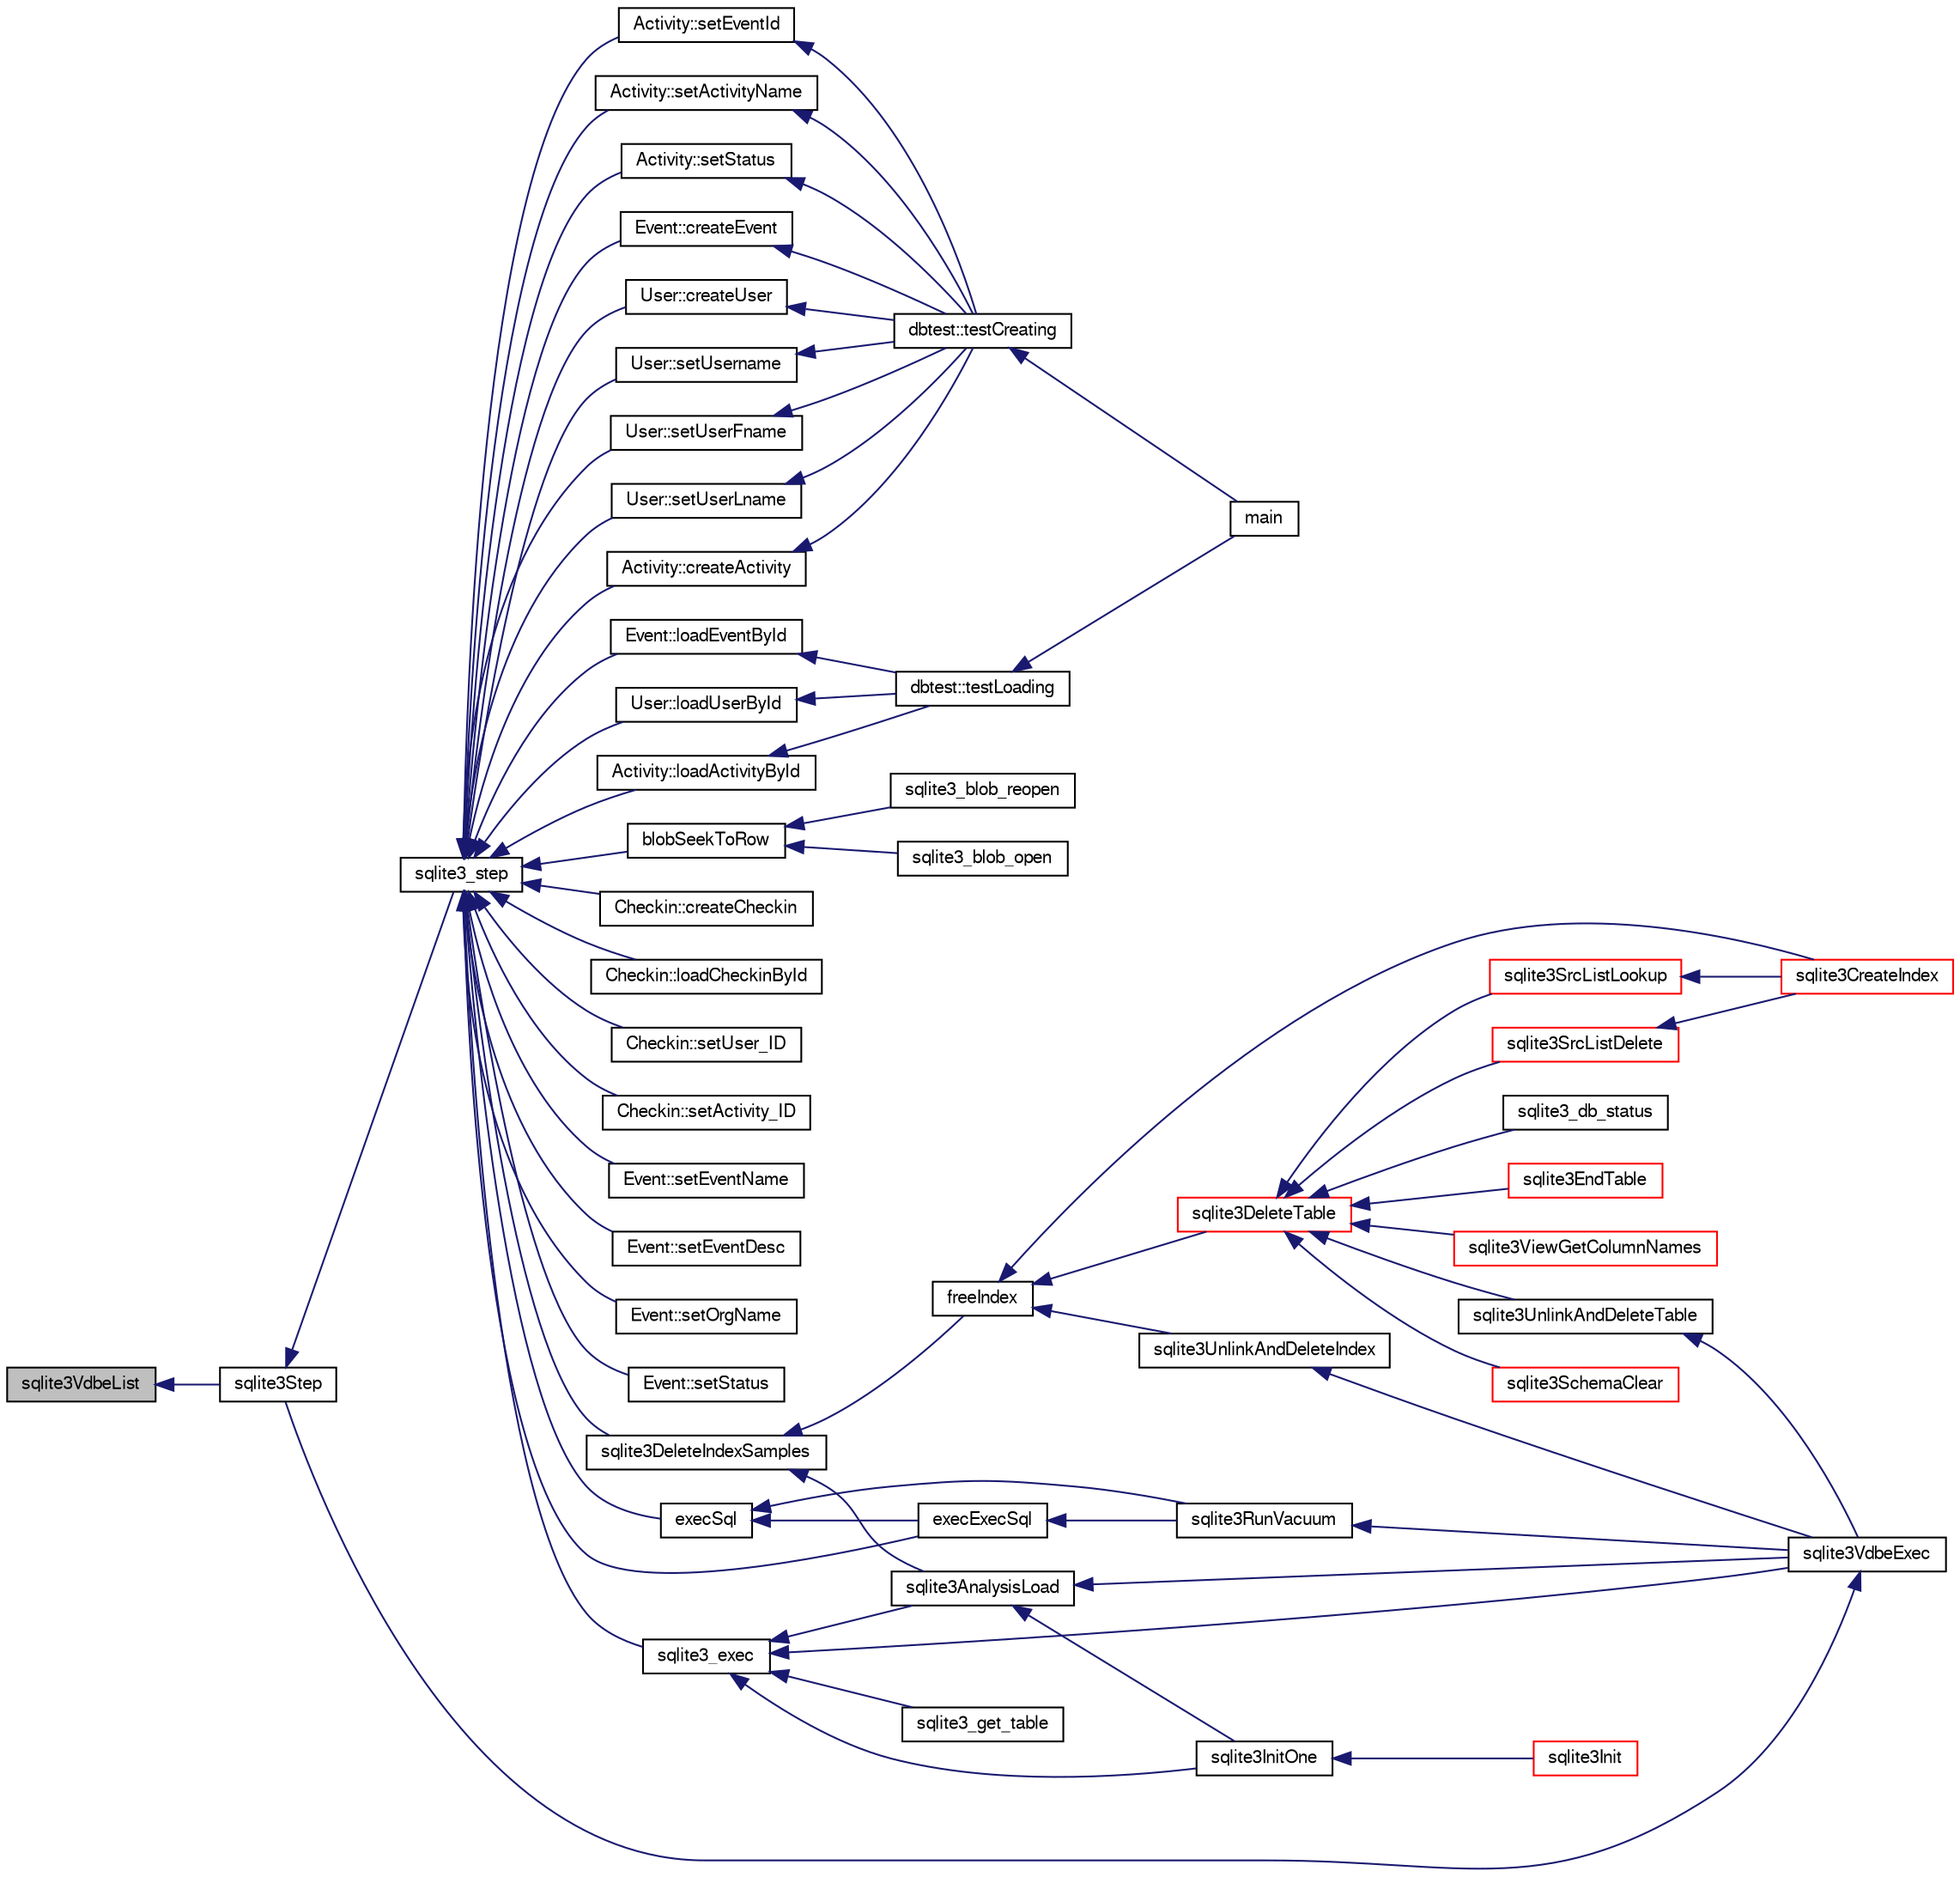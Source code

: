 digraph "sqlite3VdbeList"
{
  edge [fontname="FreeSans",fontsize="10",labelfontname="FreeSans",labelfontsize="10"];
  node [fontname="FreeSans",fontsize="10",shape=record];
  rankdir="LR";
  Node761598 [label="sqlite3VdbeList",height=0.2,width=0.4,color="black", fillcolor="grey75", style="filled", fontcolor="black"];
  Node761598 -> Node761599 [dir="back",color="midnightblue",fontsize="10",style="solid",fontname="FreeSans"];
  Node761599 [label="sqlite3Step",height=0.2,width=0.4,color="black", fillcolor="white", style="filled",URL="$sqlite3_8c.html#a3f2872e873e2758a4beedad1d5113554"];
  Node761599 -> Node761600 [dir="back",color="midnightblue",fontsize="10",style="solid",fontname="FreeSans"];
  Node761600 [label="sqlite3_step",height=0.2,width=0.4,color="black", fillcolor="white", style="filled",URL="$sqlite3_8h.html#ac1e491ce36b7471eb28387f7d3c74334"];
  Node761600 -> Node761601 [dir="back",color="midnightblue",fontsize="10",style="solid",fontname="FreeSans"];
  Node761601 [label="Activity::createActivity",height=0.2,width=0.4,color="black", fillcolor="white", style="filled",URL="$classActivity.html#a813cc5e52c14ab49b39014c134e3425b"];
  Node761601 -> Node761602 [dir="back",color="midnightblue",fontsize="10",style="solid",fontname="FreeSans"];
  Node761602 [label="dbtest::testCreating",height=0.2,width=0.4,color="black", fillcolor="white", style="filled",URL="$classdbtest.html#a8193e88a7df657069c8a6bd09c8243b7"];
  Node761602 -> Node761603 [dir="back",color="midnightblue",fontsize="10",style="solid",fontname="FreeSans"];
  Node761603 [label="main",height=0.2,width=0.4,color="black", fillcolor="white", style="filled",URL="$test_8cpp.html#ae66f6b31b5ad750f1fe042a706a4e3d4"];
  Node761600 -> Node761604 [dir="back",color="midnightblue",fontsize="10",style="solid",fontname="FreeSans"];
  Node761604 [label="Activity::loadActivityById",height=0.2,width=0.4,color="black", fillcolor="white", style="filled",URL="$classActivity.html#abe4ffb4f08a47212ebf9013259d9e7fd"];
  Node761604 -> Node761605 [dir="back",color="midnightblue",fontsize="10",style="solid",fontname="FreeSans"];
  Node761605 [label="dbtest::testLoading",height=0.2,width=0.4,color="black", fillcolor="white", style="filled",URL="$classdbtest.html#a6f98d82a2c8e2b9040848763504ddae1"];
  Node761605 -> Node761603 [dir="back",color="midnightblue",fontsize="10",style="solid",fontname="FreeSans"];
  Node761600 -> Node761606 [dir="back",color="midnightblue",fontsize="10",style="solid",fontname="FreeSans"];
  Node761606 [label="Activity::setEventId",height=0.2,width=0.4,color="black", fillcolor="white", style="filled",URL="$classActivity.html#adb1d0fd0d08f473e068f0a4086bfa9ca"];
  Node761606 -> Node761602 [dir="back",color="midnightblue",fontsize="10",style="solid",fontname="FreeSans"];
  Node761600 -> Node761607 [dir="back",color="midnightblue",fontsize="10",style="solid",fontname="FreeSans"];
  Node761607 [label="Activity::setActivityName",height=0.2,width=0.4,color="black", fillcolor="white", style="filled",URL="$classActivity.html#a62dc3737b33915a36086f9dd26d16a81"];
  Node761607 -> Node761602 [dir="back",color="midnightblue",fontsize="10",style="solid",fontname="FreeSans"];
  Node761600 -> Node761608 [dir="back",color="midnightblue",fontsize="10",style="solid",fontname="FreeSans"];
  Node761608 [label="Activity::setStatus",height=0.2,width=0.4,color="black", fillcolor="white", style="filled",URL="$classActivity.html#af618135a7738f4d2a7ee147a8ef912ea"];
  Node761608 -> Node761602 [dir="back",color="midnightblue",fontsize="10",style="solid",fontname="FreeSans"];
  Node761600 -> Node761609 [dir="back",color="midnightblue",fontsize="10",style="solid",fontname="FreeSans"];
  Node761609 [label="Checkin::createCheckin",height=0.2,width=0.4,color="black", fillcolor="white", style="filled",URL="$classCheckin.html#a4e40acdf7fff0e607f6de4f24f3a163c"];
  Node761600 -> Node761610 [dir="back",color="midnightblue",fontsize="10",style="solid",fontname="FreeSans"];
  Node761610 [label="Checkin::loadCheckinById",height=0.2,width=0.4,color="black", fillcolor="white", style="filled",URL="$classCheckin.html#a3461f70ea6c68475225f2a07f78a21e0"];
  Node761600 -> Node761611 [dir="back",color="midnightblue",fontsize="10",style="solid",fontname="FreeSans"];
  Node761611 [label="Checkin::setUser_ID",height=0.2,width=0.4,color="black", fillcolor="white", style="filled",URL="$classCheckin.html#a76ab640f4f912876dbebf183db5359c6"];
  Node761600 -> Node761612 [dir="back",color="midnightblue",fontsize="10",style="solid",fontname="FreeSans"];
  Node761612 [label="Checkin::setActivity_ID",height=0.2,width=0.4,color="black", fillcolor="white", style="filled",URL="$classCheckin.html#ab2ff3ec2604ec73a42af25874a00b232"];
  Node761600 -> Node761613 [dir="back",color="midnightblue",fontsize="10",style="solid",fontname="FreeSans"];
  Node761613 [label="Event::createEvent",height=0.2,width=0.4,color="black", fillcolor="white", style="filled",URL="$classEvent.html#a77adb9f4a46ffb32c2d931f0691f5903"];
  Node761613 -> Node761602 [dir="back",color="midnightblue",fontsize="10",style="solid",fontname="FreeSans"];
  Node761600 -> Node761614 [dir="back",color="midnightblue",fontsize="10",style="solid",fontname="FreeSans"];
  Node761614 [label="Event::loadEventById",height=0.2,width=0.4,color="black", fillcolor="white", style="filled",URL="$classEvent.html#afa66cea33f722dbeecb69cc98fdea055"];
  Node761614 -> Node761605 [dir="back",color="midnightblue",fontsize="10",style="solid",fontname="FreeSans"];
  Node761600 -> Node761615 [dir="back",color="midnightblue",fontsize="10",style="solid",fontname="FreeSans"];
  Node761615 [label="Event::setEventName",height=0.2,width=0.4,color="black", fillcolor="white", style="filled",URL="$classEvent.html#a10596b6ca077df05184e30d62b08729d"];
  Node761600 -> Node761616 [dir="back",color="midnightblue",fontsize="10",style="solid",fontname="FreeSans"];
  Node761616 [label="Event::setEventDesc",height=0.2,width=0.4,color="black", fillcolor="white", style="filled",URL="$classEvent.html#ae36b8377dcae792f1c5c4726024c981b"];
  Node761600 -> Node761617 [dir="back",color="midnightblue",fontsize="10",style="solid",fontname="FreeSans"];
  Node761617 [label="Event::setOrgName",height=0.2,width=0.4,color="black", fillcolor="white", style="filled",URL="$classEvent.html#a19aac0f776bd764563a54977656cf680"];
  Node761600 -> Node761618 [dir="back",color="midnightblue",fontsize="10",style="solid",fontname="FreeSans"];
  Node761618 [label="Event::setStatus",height=0.2,width=0.4,color="black", fillcolor="white", style="filled",URL="$classEvent.html#ab0a6b9285af0f4172eb841e2b80f8972"];
  Node761600 -> Node761619 [dir="back",color="midnightblue",fontsize="10",style="solid",fontname="FreeSans"];
  Node761619 [label="blobSeekToRow",height=0.2,width=0.4,color="black", fillcolor="white", style="filled",URL="$sqlite3_8c.html#afff57e13332b98c8a44a7cebe38962ab"];
  Node761619 -> Node761620 [dir="back",color="midnightblue",fontsize="10",style="solid",fontname="FreeSans"];
  Node761620 [label="sqlite3_blob_open",height=0.2,width=0.4,color="black", fillcolor="white", style="filled",URL="$sqlite3_8h.html#adb8ad839a5bdd62a43785132bc7dd518"];
  Node761619 -> Node761621 [dir="back",color="midnightblue",fontsize="10",style="solid",fontname="FreeSans"];
  Node761621 [label="sqlite3_blob_reopen",height=0.2,width=0.4,color="black", fillcolor="white", style="filled",URL="$sqlite3_8h.html#abc77c24fdc0150138490359a94360f7e"];
  Node761600 -> Node761622 [dir="back",color="midnightblue",fontsize="10",style="solid",fontname="FreeSans"];
  Node761622 [label="sqlite3DeleteIndexSamples",height=0.2,width=0.4,color="black", fillcolor="white", style="filled",URL="$sqlite3_8c.html#aaeda0302fbf61397ec009f65bed047ef"];
  Node761622 -> Node761623 [dir="back",color="midnightblue",fontsize="10",style="solid",fontname="FreeSans"];
  Node761623 [label="sqlite3AnalysisLoad",height=0.2,width=0.4,color="black", fillcolor="white", style="filled",URL="$sqlite3_8c.html#a48a2301c27e1d3d68708b9b8761b5a01"];
  Node761623 -> Node761624 [dir="back",color="midnightblue",fontsize="10",style="solid",fontname="FreeSans"];
  Node761624 [label="sqlite3VdbeExec",height=0.2,width=0.4,color="black", fillcolor="white", style="filled",URL="$sqlite3_8c.html#a8ce40a614bdc56719c4d642b1e4dfb21"];
  Node761624 -> Node761599 [dir="back",color="midnightblue",fontsize="10",style="solid",fontname="FreeSans"];
  Node761623 -> Node761625 [dir="back",color="midnightblue",fontsize="10",style="solid",fontname="FreeSans"];
  Node761625 [label="sqlite3InitOne",height=0.2,width=0.4,color="black", fillcolor="white", style="filled",URL="$sqlite3_8c.html#ac4318b25df65269906b0379251fe9b85"];
  Node761625 -> Node761626 [dir="back",color="midnightblue",fontsize="10",style="solid",fontname="FreeSans"];
  Node761626 [label="sqlite3Init",height=0.2,width=0.4,color="red", fillcolor="white", style="filled",URL="$sqlite3_8c.html#aed74e3dc765631a833f522f425ff5a48"];
  Node761622 -> Node761726 [dir="back",color="midnightblue",fontsize="10",style="solid",fontname="FreeSans"];
  Node761726 [label="freeIndex",height=0.2,width=0.4,color="black", fillcolor="white", style="filled",URL="$sqlite3_8c.html#a00907c99c18d5bcb9d0b38c077146c31"];
  Node761726 -> Node761727 [dir="back",color="midnightblue",fontsize="10",style="solid",fontname="FreeSans"];
  Node761727 [label="sqlite3UnlinkAndDeleteIndex",height=0.2,width=0.4,color="black", fillcolor="white", style="filled",URL="$sqlite3_8c.html#a889f2dcb438c56db37a6d61e9f25e244"];
  Node761727 -> Node761624 [dir="back",color="midnightblue",fontsize="10",style="solid",fontname="FreeSans"];
  Node761726 -> Node761728 [dir="back",color="midnightblue",fontsize="10",style="solid",fontname="FreeSans"];
  Node761728 [label="sqlite3DeleteTable",height=0.2,width=0.4,color="red", fillcolor="white", style="filled",URL="$sqlite3_8c.html#a7fd3d507375a381a3807f92735318973"];
  Node761728 -> Node761729 [dir="back",color="midnightblue",fontsize="10",style="solid",fontname="FreeSans"];
  Node761729 [label="sqlite3_db_status",height=0.2,width=0.4,color="black", fillcolor="white", style="filled",URL="$sqlite3_8h.html#ab64e8333313ee2e44116842711818940"];
  Node761728 -> Node761730 [dir="back",color="midnightblue",fontsize="10",style="solid",fontname="FreeSans"];
  Node761730 [label="sqlite3UnlinkAndDeleteTable",height=0.2,width=0.4,color="black", fillcolor="white", style="filled",URL="$sqlite3_8c.html#a9733677716a49de464f86fff164e9a1b"];
  Node761730 -> Node761624 [dir="back",color="midnightblue",fontsize="10",style="solid",fontname="FreeSans"];
  Node761728 -> Node761641 [dir="back",color="midnightblue",fontsize="10",style="solid",fontname="FreeSans"];
  Node761641 [label="sqlite3EndTable",height=0.2,width=0.4,color="red", fillcolor="white", style="filled",URL="$sqlite3_8c.html#a7b5f2c66c0f0b6f819d970ca389768b0"];
  Node761728 -> Node761676 [dir="back",color="midnightblue",fontsize="10",style="solid",fontname="FreeSans"];
  Node761676 [label="sqlite3ViewGetColumnNames",height=0.2,width=0.4,color="red", fillcolor="white", style="filled",URL="$sqlite3_8c.html#aebc7cd8d9e2bd174ae0a60363d3f6ce8"];
  Node761728 -> Node761731 [dir="back",color="midnightblue",fontsize="10",style="solid",fontname="FreeSans"];
  Node761731 [label="sqlite3SrcListDelete",height=0.2,width=0.4,color="red", fillcolor="white", style="filled",URL="$sqlite3_8c.html#acc250a3e5e7fd8889a16a9f28e3e7312"];
  Node761731 -> Node761638 [dir="back",color="midnightblue",fontsize="10",style="solid",fontname="FreeSans"];
  Node761638 [label="sqlite3CreateIndex",height=0.2,width=0.4,color="red", fillcolor="white", style="filled",URL="$sqlite3_8c.html#a8dbe5e590ab6c58a8c45f34f7c81e825"];
  Node761728 -> Node761808 [dir="back",color="midnightblue",fontsize="10",style="solid",fontname="FreeSans"];
  Node761808 [label="sqlite3SchemaClear",height=0.2,width=0.4,color="red", fillcolor="white", style="filled",URL="$sqlite3_8c.html#a927c603430267e42c56ab38ca221322a"];
  Node761728 -> Node761643 [dir="back",color="midnightblue",fontsize="10",style="solid",fontname="FreeSans"];
  Node761643 [label="sqlite3SrcListLookup",height=0.2,width=0.4,color="red", fillcolor="white", style="filled",URL="$sqlite3_8c.html#a6354fab5d5d3aa8a721e43d480c16701"];
  Node761643 -> Node761638 [dir="back",color="midnightblue",fontsize="10",style="solid",fontname="FreeSans"];
  Node761726 -> Node761638 [dir="back",color="midnightblue",fontsize="10",style="solid",fontname="FreeSans"];
  Node761600 -> Node761792 [dir="back",color="midnightblue",fontsize="10",style="solid",fontname="FreeSans"];
  Node761792 [label="sqlite3_exec",height=0.2,width=0.4,color="black", fillcolor="white", style="filled",URL="$sqlite3_8h.html#a97487ec8150e0bcc8fa392ab8f0e24db"];
  Node761792 -> Node761624 [dir="back",color="midnightblue",fontsize="10",style="solid",fontname="FreeSans"];
  Node761792 -> Node761623 [dir="back",color="midnightblue",fontsize="10",style="solid",fontname="FreeSans"];
  Node761792 -> Node761625 [dir="back",color="midnightblue",fontsize="10",style="solid",fontname="FreeSans"];
  Node761792 -> Node761793 [dir="back",color="midnightblue",fontsize="10",style="solid",fontname="FreeSans"];
  Node761793 [label="sqlite3_get_table",height=0.2,width=0.4,color="black", fillcolor="white", style="filled",URL="$sqlite3_8h.html#a5effeac4e12df57beaa35c5be1f61579"];
  Node761600 -> Node761783 [dir="back",color="midnightblue",fontsize="10",style="solid",fontname="FreeSans"];
  Node761783 [label="execSql",height=0.2,width=0.4,color="black", fillcolor="white", style="filled",URL="$sqlite3_8c.html#a7d16651b98a110662f4c265eff0246cb"];
  Node761783 -> Node761784 [dir="back",color="midnightblue",fontsize="10",style="solid",fontname="FreeSans"];
  Node761784 [label="execExecSql",height=0.2,width=0.4,color="black", fillcolor="white", style="filled",URL="$sqlite3_8c.html#ac1be09a6c047f21133d16378d301e0d4"];
  Node761784 -> Node761785 [dir="back",color="midnightblue",fontsize="10",style="solid",fontname="FreeSans"];
  Node761785 [label="sqlite3RunVacuum",height=0.2,width=0.4,color="black", fillcolor="white", style="filled",URL="$sqlite3_8c.html#a5e83ddc7b3e7e8e79ad5d1fc92de1d2f"];
  Node761785 -> Node761624 [dir="back",color="midnightblue",fontsize="10",style="solid",fontname="FreeSans"];
  Node761783 -> Node761785 [dir="back",color="midnightblue",fontsize="10",style="solid",fontname="FreeSans"];
  Node761600 -> Node761784 [dir="back",color="midnightblue",fontsize="10",style="solid",fontname="FreeSans"];
  Node761600 -> Node761786 [dir="back",color="midnightblue",fontsize="10",style="solid",fontname="FreeSans"];
  Node761786 [label="User::createUser",height=0.2,width=0.4,color="black", fillcolor="white", style="filled",URL="$classUser.html#a22ed673939e8cc0a136130b809bba513"];
  Node761786 -> Node761602 [dir="back",color="midnightblue",fontsize="10",style="solid",fontname="FreeSans"];
  Node761600 -> Node761787 [dir="back",color="midnightblue",fontsize="10",style="solid",fontname="FreeSans"];
  Node761787 [label="User::loadUserById",height=0.2,width=0.4,color="black", fillcolor="white", style="filled",URL="$classUser.html#a863377665b7fb83c5547dcf9727f5092"];
  Node761787 -> Node761605 [dir="back",color="midnightblue",fontsize="10",style="solid",fontname="FreeSans"];
  Node761600 -> Node761788 [dir="back",color="midnightblue",fontsize="10",style="solid",fontname="FreeSans"];
  Node761788 [label="User::setUsername",height=0.2,width=0.4,color="black", fillcolor="white", style="filled",URL="$classUser.html#aa0497022a136cb78de785b0a39ae60b1"];
  Node761788 -> Node761602 [dir="back",color="midnightblue",fontsize="10",style="solid",fontname="FreeSans"];
  Node761600 -> Node761789 [dir="back",color="midnightblue",fontsize="10",style="solid",fontname="FreeSans"];
  Node761789 [label="User::setUserFname",height=0.2,width=0.4,color="black", fillcolor="white", style="filled",URL="$classUser.html#a72657eb55cd0ca437b4841a43f19912f"];
  Node761789 -> Node761602 [dir="back",color="midnightblue",fontsize="10",style="solid",fontname="FreeSans"];
  Node761600 -> Node761790 [dir="back",color="midnightblue",fontsize="10",style="solid",fontname="FreeSans"];
  Node761790 [label="User::setUserLname",height=0.2,width=0.4,color="black", fillcolor="white", style="filled",URL="$classUser.html#aa25973387e5afe1aa6f60dd6545e33b5"];
  Node761790 -> Node761602 [dir="back",color="midnightblue",fontsize="10",style="solid",fontname="FreeSans"];
}

